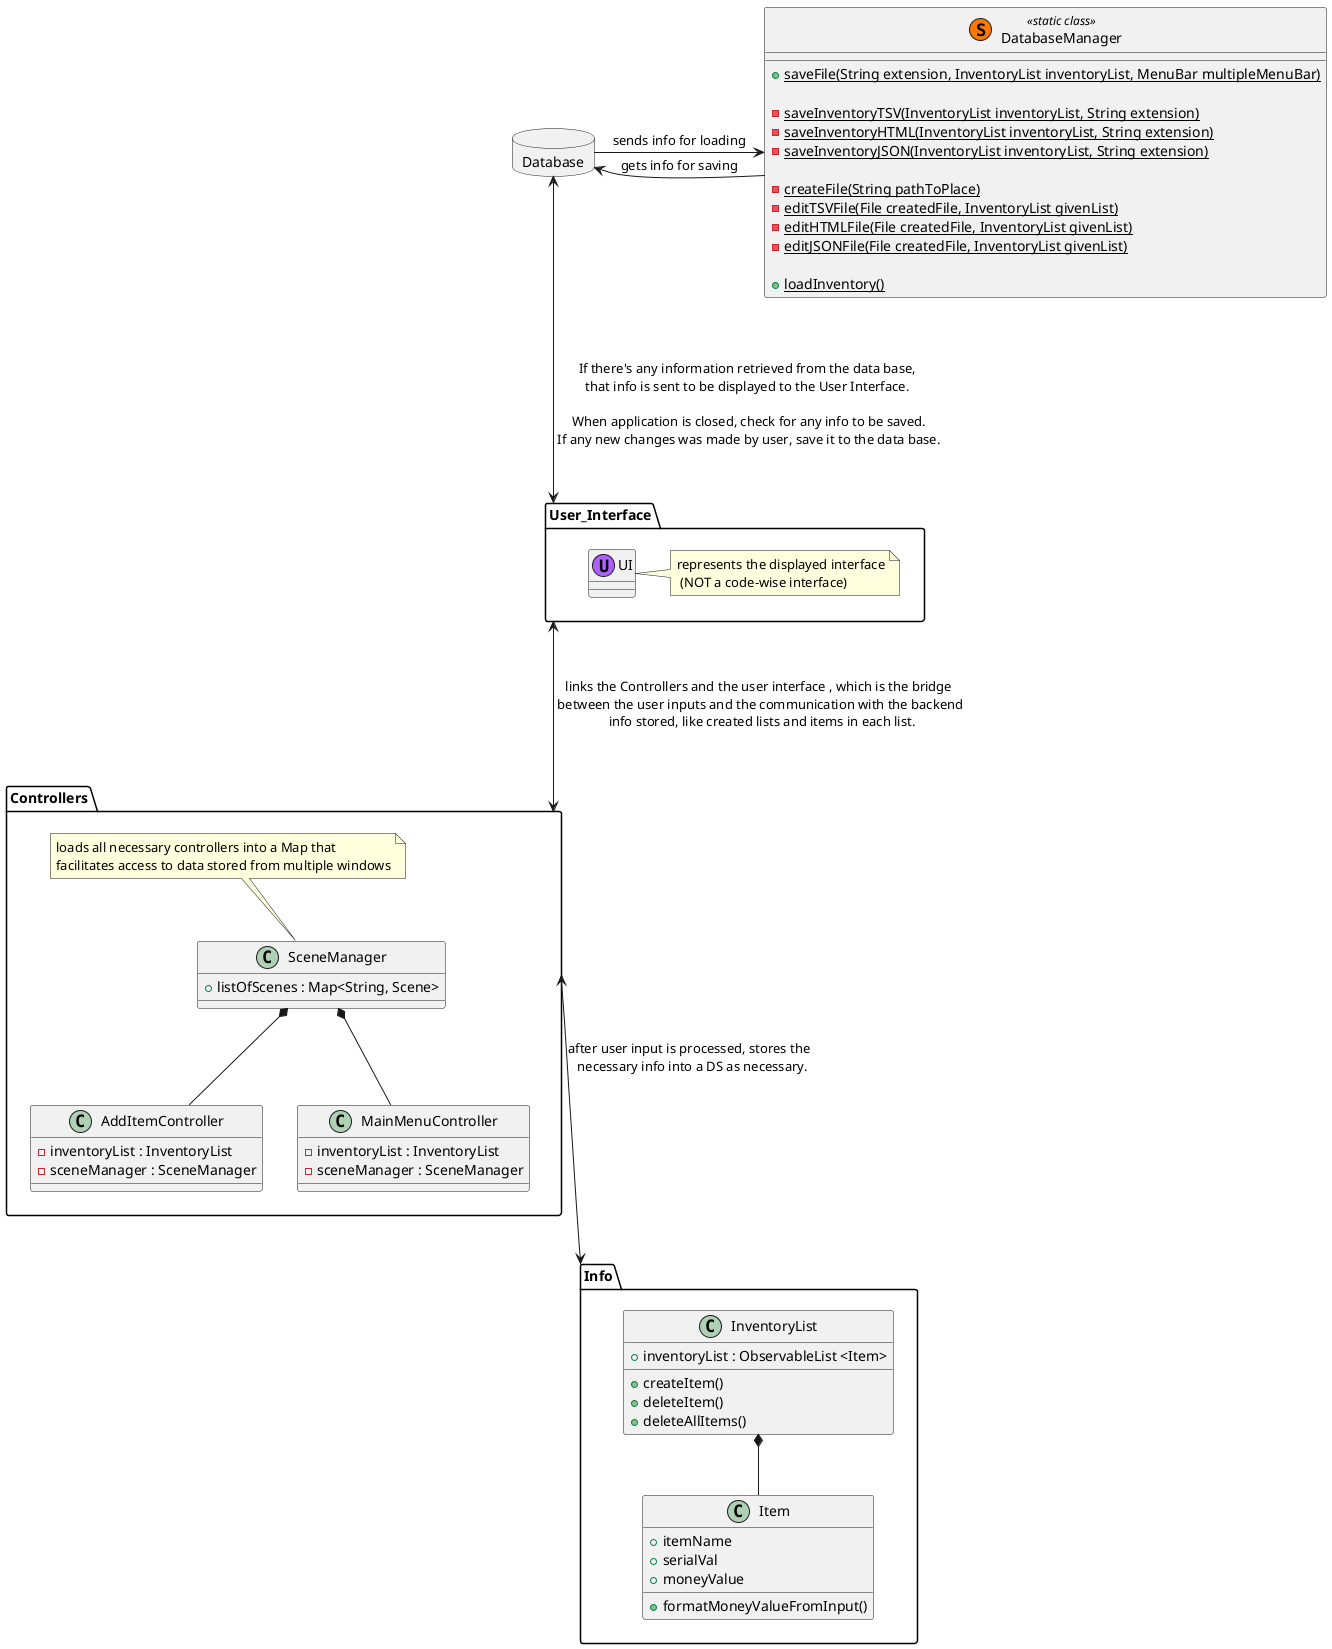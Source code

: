 @startuml

!define COMMENT(x) <color:grey>x</color>

' beginning of packages and classes declaration
package Info <<Folder>>
{
    class InventoryList
    {
        + inventoryList : ObservableList <Item>

        + createItem()
        + deleteItem()
        + deleteAllItems()
    }

    class Item
    {
        + itemName
        + serialVal
        + moneyValue

        + formatMoneyValueFromInput()
    }
}

class DatabaseManager << (S,#FF7700) static class >>
{
    + {static} saveFile(String extension, InventoryList inventoryList, MenuBar multipleMenuBar)

    - {static} saveInventoryTSV(InventoryList inventoryList, String extension)
    - {static} saveInventoryHTML(InventoryList inventoryList, String extension)
    - {static} saveInventoryJSON(InventoryList inventoryList, String extension)

    - {static} createFile(String pathToPlace)
    - {static} editTSVFile(File createdFile, InventoryList givenList)
    - {static} editHTMLFile(File createdFile, InventoryList givenList)
    - {static} editJSONFile(File createdFile, InventoryList givenList)

    + {static} loadInventory()



}

package Controllers <<Folder>>
{
    ' positioning class
    class pos
    hide pos

    class AddItemController
    {
        - inventoryList : InventoryList
        - sceneManager : SceneManager
    }

    class MainMenuController
    {
        - inventoryList : InventoryList
        - sceneManager : SceneManager
    }

    class SceneManager
    {
        + listOfScenes : Map<String, Scene>
    }

    note top of SceneManager: loads all necessary controllers into a Map that\nfacilitates access to data stored from multiple windows
}

package Database <<Database>>
{
}

package User_Interface <<Folder>>
{
    class UI << (U,#AE5FFF) >>
    note right: represents the displayed interface\n (NOT a code-wise interface)
}
' end of packages and classes declaration


' relations inside the "Controllers" package
' ------------------------------------------
SceneManager *-down- MainMenuController
SceneManager *-down- AddItemController
pos -down- SceneManager


' relations inside the "Info" package
' -----------------------------------
InventoryList *-down- Item


' connecting how the program will work
' -------------------------------------
Database -right> DatabaseManager : sends info for loading
Database <-right DatabaseManager : gets info for saving
Database <---> User_Interface : If there's any information retrieved from the data base,\n that info is sent to be displayed to the User Interface. \n\n When application is closed, check for any info to be saved.\n If any new changes was made by user, save it to the data base.
User_Interface <---> Controllers : links the Controllers and the user interface , which is the bridge \n between the user inputs and the communication with the backend \n info stored, like created lists and items in each list.
Controllers <----> Info : after user input is processed, stores the \n necessary info into a DS as necessary.




@enduml
